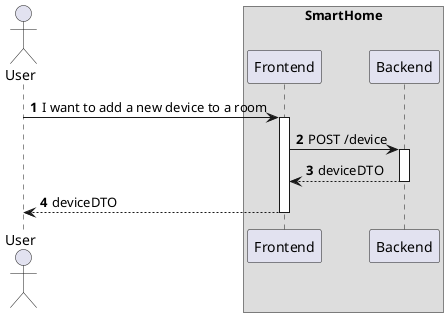 @startuml
'https://plantuml.com/sequence-diagram
!pragma layout smetana

autonumber
actor "User" as User

box "SmartHome"
    participant Frontend as FE
    participant Backend as BE
end box

User -> FE : I want to add a new device to a room
activate FE

FE -> BE : POST /device
activate BE
BE --> FE : deviceDTO
deactivate BE

FE --> User : deviceDTO
deactivate FE



@enduml